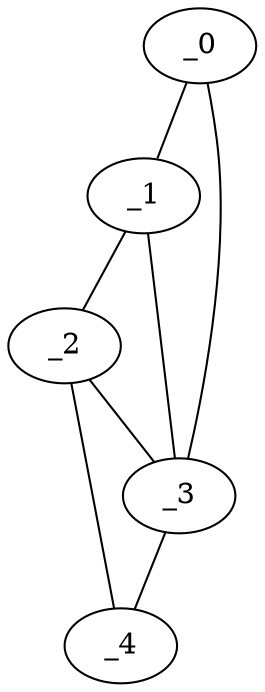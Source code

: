 graph "obj94__55.gxl" {
	_0	 [x=44,
		y=44];
	_1	 [x=55,
		y=46];
	_0 -- _1	 [valence=1];
	_3	 [x=83,
		y=73];
	_0 -- _3	 [valence=1];
	_2	 [x=64,
		y=48];
	_1 -- _2	 [valence=1];
	_1 -- _3	 [valence=1];
	_2 -- _3	 [valence=2];
	_4	 [x=97,
		y=67];
	_2 -- _4	 [valence=1];
	_3 -- _4	 [valence=1];
}
